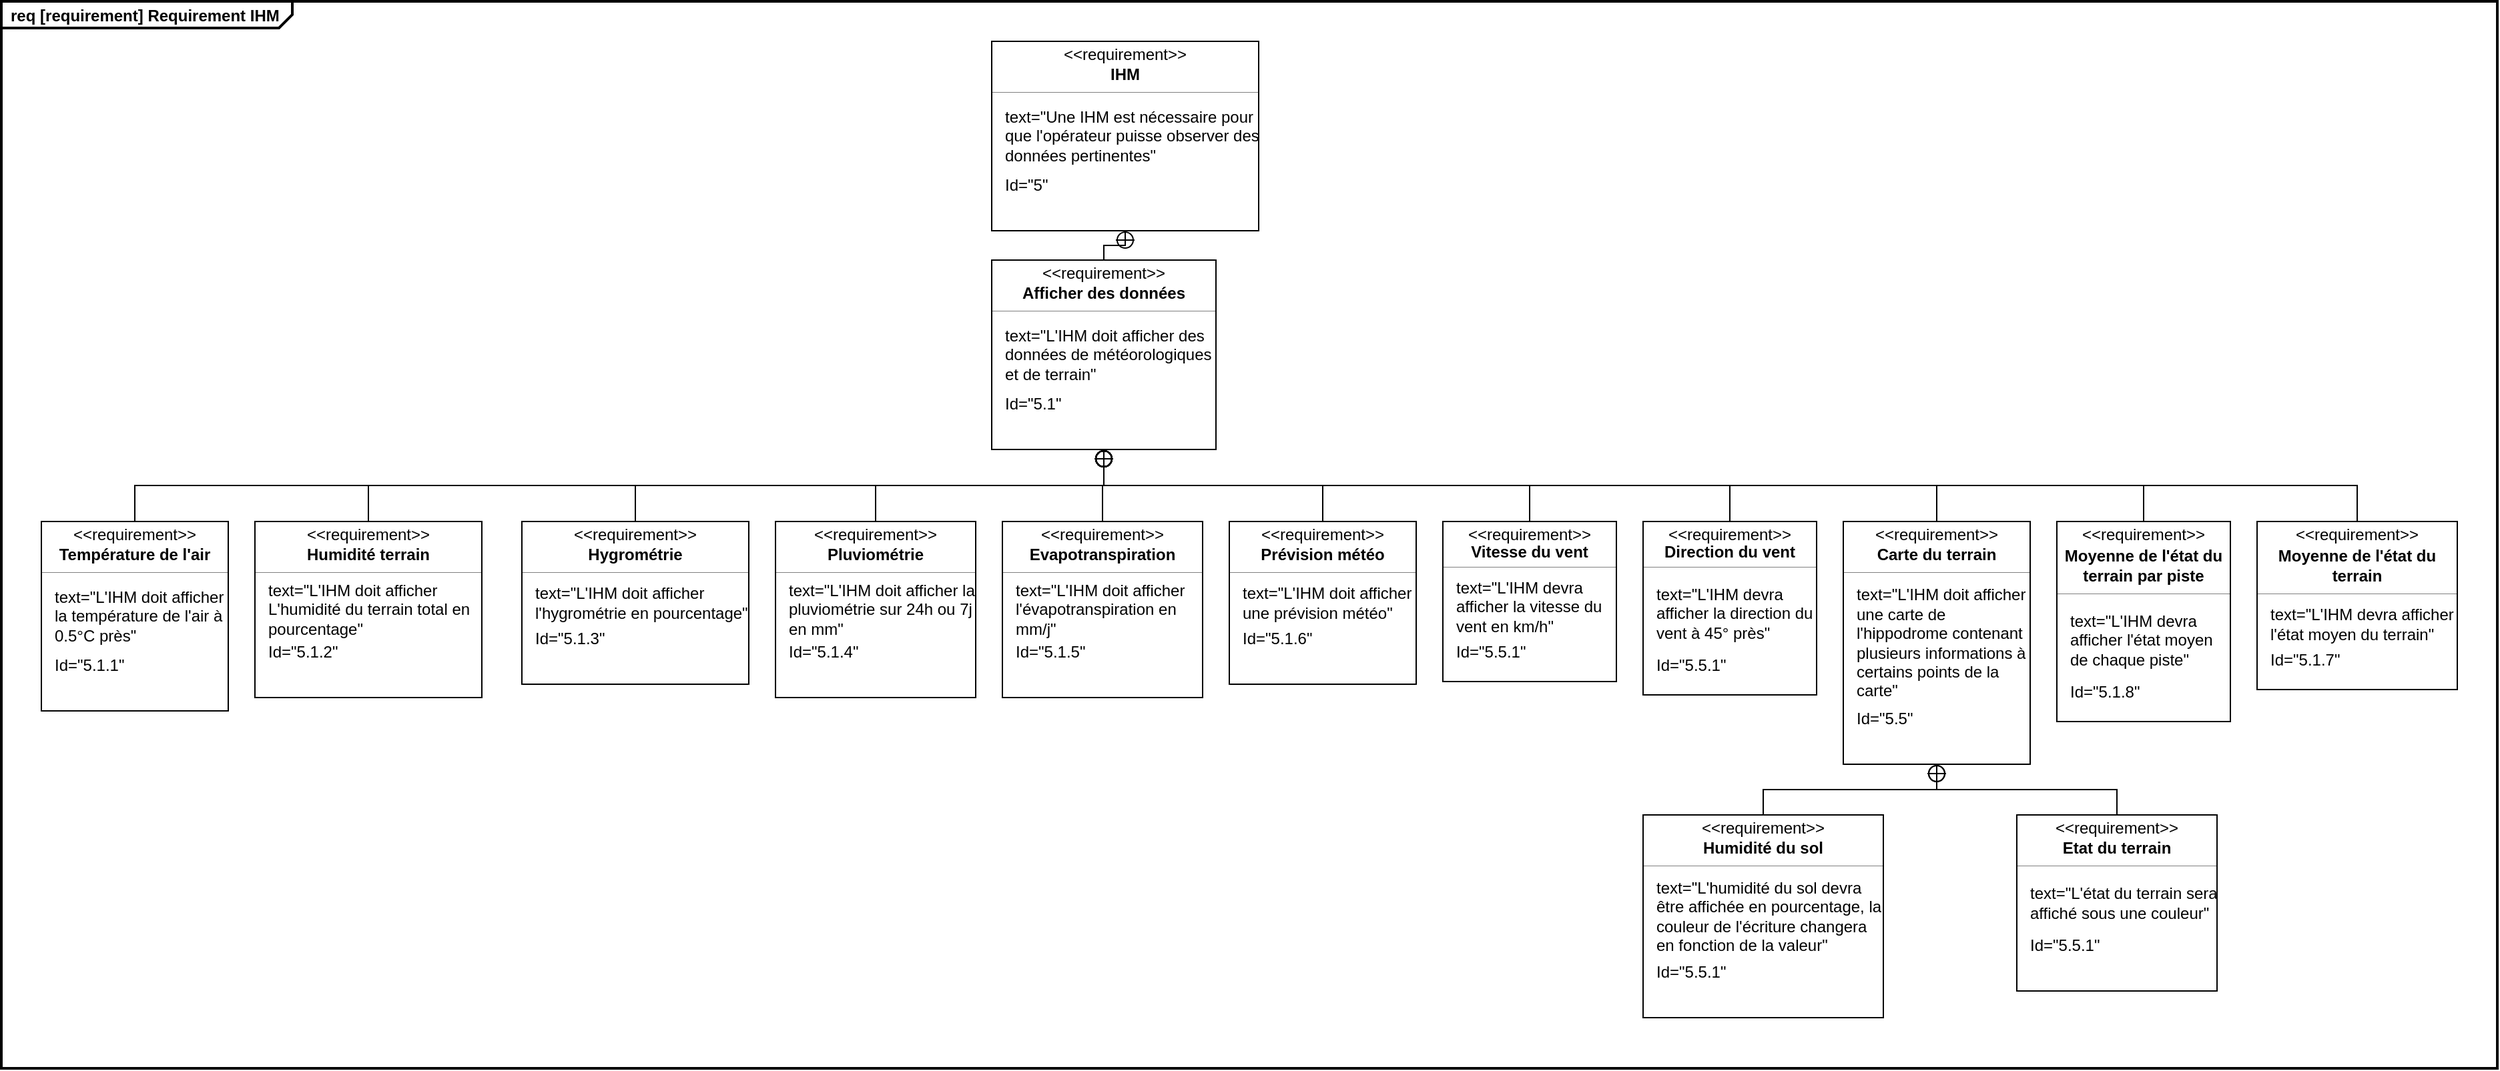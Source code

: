 <mxfile version="26.0.16">
  <diagram name="Page-1" id="i5tifkxqL2qFLtLCvqDo">
    <mxGraphModel dx="2017" dy="532" grid="1" gridSize="10" guides="1" tooltips="1" connect="1" arrows="1" fold="1" page="1" pageScale="1" pageWidth="827" pageHeight="1169" math="0" shadow="0">
      <root>
        <mxCell id="0" />
        <mxCell id="1" parent="0" />
        <mxCell id="hqUX3ECjdQeUj9T4MXPY-1" value="&lt;p style=&quot;margin:0px;margin-top:4px;margin-left:7px;text-align:left;&quot;&gt;&lt;span&gt;req&lt;/span&gt;&amp;nbsp;[requirement] Requirement IHM&lt;/p&gt;" style="html=1;shape=mxgraph.sysml.package;overflow=fill;labelX=218.33;strokeWidth=2;align=center;fontStyle=1" vertex="1" parent="1">
          <mxGeometry x="-490" y="320" width="1870" height="800" as="geometry" />
        </mxCell>
        <mxCell id="hqUX3ECjdQeUj9T4MXPY-2" value="" style="fontStyle=1;align=center;verticalAlign=middle;childLayout=stackLayout;horizontal=1;horizontalStack=0;resizeParent=1;resizeParentMax=0;resizeLast=0;marginBottom=0;" vertex="1" parent="1">
          <mxGeometry x="252" y="350" width="200" height="142" as="geometry" />
        </mxCell>
        <mxCell id="hqUX3ECjdQeUj9T4MXPY-3" value="&amp;lt;&amp;lt;requirement&amp;gt;&amp;gt;" style="html=1;align=center;spacing=0;verticalAlign=middle;strokeColor=none;fillColor=none;whiteSpace=wrap;spacingTop=3;" vertex="1" parent="hqUX3ECjdQeUj9T4MXPY-2">
          <mxGeometry width="200" height="16" as="geometry" />
        </mxCell>
        <mxCell id="hqUX3ECjdQeUj9T4MXPY-4" value="IHM" style="html=1;align=center;spacing=0;verticalAlign=middle;strokeColor=none;fillColor=none;whiteSpace=wrap;fontStyle=1" vertex="1" parent="hqUX3ECjdQeUj9T4MXPY-2">
          <mxGeometry y="16" width="200" height="18" as="geometry" />
        </mxCell>
        <mxCell id="hqUX3ECjdQeUj9T4MXPY-5" value="" style="line;strokeWidth=0.25;fillColor=none;align=left;verticalAlign=middle;spacingTop=-1;spacingLeft=3;spacingRight=3;rotatable=0;labelPosition=right;points=[];portConstraint=eastwest;" vertex="1" parent="hqUX3ECjdQeUj9T4MXPY-2">
          <mxGeometry y="34" width="200" height="8" as="geometry" />
        </mxCell>
        <mxCell id="hqUX3ECjdQeUj9T4MXPY-6" value="text=&quot;Une IHM est nécessaire pour que l&#39;opérateur puisse observer des données pertinentes&quot;" style="html=1;align=left;spacing=0;verticalAlign=middle;strokeColor=none;fillColor=none;whiteSpace=wrap;spacingLeft=10;" vertex="1" parent="hqUX3ECjdQeUj9T4MXPY-2">
          <mxGeometry y="42" width="200" height="58" as="geometry" />
        </mxCell>
        <mxCell id="hqUX3ECjdQeUj9T4MXPY-7" value="Id=&quot;5&quot;" style="html=1;align=left;spacing=0;verticalAlign=middle;strokeColor=none;fillColor=none;whiteSpace=wrap;spacingLeft=10;" vertex="1" parent="hqUX3ECjdQeUj9T4MXPY-2">
          <mxGeometry y="100" width="200" height="16" as="geometry" />
        </mxCell>
        <mxCell id="hqUX3ECjdQeUj9T4MXPY-8" value="" style="html=1;align=center;spacing=0;verticalAlign=middle;strokeColor=none;fillColor=none;whiteSpace=wrap;" vertex="1" parent="hqUX3ECjdQeUj9T4MXPY-2">
          <mxGeometry y="116" width="200" height="26" as="geometry" />
        </mxCell>
        <mxCell id="hqUX3ECjdQeUj9T4MXPY-10" value="" style="fontStyle=1;align=center;verticalAlign=middle;childLayout=stackLayout;horizontal=1;horizontalStack=0;resizeParent=1;resizeParentMax=0;resizeLast=0;marginBottom=0;" vertex="1" parent="1">
          <mxGeometry x="252" y="514" width="168" height="142" as="geometry" />
        </mxCell>
        <mxCell id="hqUX3ECjdQeUj9T4MXPY-11" value="&amp;lt;&amp;lt;requirement&amp;gt;&amp;gt;" style="html=1;align=center;spacing=0;verticalAlign=middle;strokeColor=none;fillColor=none;whiteSpace=wrap;spacingTop=3;" vertex="1" parent="hqUX3ECjdQeUj9T4MXPY-10">
          <mxGeometry width="168" height="16" as="geometry" />
        </mxCell>
        <mxCell id="hqUX3ECjdQeUj9T4MXPY-12" value="Afficher des données" style="html=1;align=center;spacing=0;verticalAlign=middle;strokeColor=none;fillColor=none;whiteSpace=wrap;fontStyle=1" vertex="1" parent="hqUX3ECjdQeUj9T4MXPY-10">
          <mxGeometry y="16" width="168" height="18" as="geometry" />
        </mxCell>
        <mxCell id="hqUX3ECjdQeUj9T4MXPY-13" value="" style="line;strokeWidth=0.25;fillColor=none;align=left;verticalAlign=middle;spacingTop=-1;spacingLeft=3;spacingRight=3;rotatable=0;labelPosition=right;points=[];portConstraint=eastwest;" vertex="1" parent="hqUX3ECjdQeUj9T4MXPY-10">
          <mxGeometry y="34" width="168" height="8" as="geometry" />
        </mxCell>
        <mxCell id="hqUX3ECjdQeUj9T4MXPY-14" value="text=&quot;L&#39;IHM doit afficher des données de météorologiques et de terrain&quot;" style="html=1;align=left;spacing=0;verticalAlign=middle;strokeColor=none;fillColor=none;whiteSpace=wrap;spacingLeft=10;" vertex="1" parent="hqUX3ECjdQeUj9T4MXPY-10">
          <mxGeometry y="42" width="168" height="58" as="geometry" />
        </mxCell>
        <mxCell id="hqUX3ECjdQeUj9T4MXPY-15" value="Id=&quot;5.1&quot;" style="html=1;align=left;spacing=0;verticalAlign=middle;strokeColor=none;fillColor=none;whiteSpace=wrap;spacingLeft=10;" vertex="1" parent="hqUX3ECjdQeUj9T4MXPY-10">
          <mxGeometry y="100" width="168" height="16" as="geometry" />
        </mxCell>
        <mxCell id="hqUX3ECjdQeUj9T4MXPY-16" value="" style="html=1;align=center;spacing=0;verticalAlign=middle;strokeColor=none;fillColor=none;whiteSpace=wrap;" vertex="1" parent="hqUX3ECjdQeUj9T4MXPY-10">
          <mxGeometry y="116" width="168" height="26" as="geometry" />
        </mxCell>
        <mxCell id="hqUX3ECjdQeUj9T4MXPY-18" value="" style="fontStyle=1;align=center;verticalAlign=middle;childLayout=stackLayout;horizontal=1;horizontalStack=0;resizeParent=1;resizeParentMax=0;resizeLast=0;marginBottom=0;" vertex="1" parent="1">
          <mxGeometry x="-460" y="710" width="140" height="142" as="geometry" />
        </mxCell>
        <mxCell id="hqUX3ECjdQeUj9T4MXPY-19" value="&amp;lt;&amp;lt;requirement&amp;gt;&amp;gt;" style="html=1;align=center;spacing=0;verticalAlign=middle;strokeColor=none;fillColor=none;whiteSpace=wrap;spacingTop=3;" vertex="1" parent="hqUX3ECjdQeUj9T4MXPY-18">
          <mxGeometry width="140" height="16" as="geometry" />
        </mxCell>
        <mxCell id="hqUX3ECjdQeUj9T4MXPY-20" value="Température de l&#39;air" style="html=1;align=center;spacing=0;verticalAlign=middle;strokeColor=none;fillColor=none;whiteSpace=wrap;fontStyle=1" vertex="1" parent="hqUX3ECjdQeUj9T4MXPY-18">
          <mxGeometry y="16" width="140" height="18" as="geometry" />
        </mxCell>
        <mxCell id="hqUX3ECjdQeUj9T4MXPY-21" value="" style="line;strokeWidth=0.25;fillColor=none;align=left;verticalAlign=middle;spacingTop=-1;spacingLeft=3;spacingRight=3;rotatable=0;labelPosition=right;points=[];portConstraint=eastwest;" vertex="1" parent="hqUX3ECjdQeUj9T4MXPY-18">
          <mxGeometry y="34" width="140" height="8" as="geometry" />
        </mxCell>
        <mxCell id="hqUX3ECjdQeUj9T4MXPY-22" value="text=&quot;L&#39;IHM doit afficher la température de l&#39;air à 0.5°C près&quot;" style="html=1;align=left;spacing=0;verticalAlign=middle;strokeColor=none;fillColor=none;whiteSpace=wrap;spacingLeft=10;" vertex="1" parent="hqUX3ECjdQeUj9T4MXPY-18">
          <mxGeometry y="42" width="140" height="58" as="geometry" />
        </mxCell>
        <mxCell id="hqUX3ECjdQeUj9T4MXPY-23" value="Id=&quot;5.1.1&quot;" style="html=1;align=left;spacing=0;verticalAlign=middle;strokeColor=none;fillColor=none;whiteSpace=wrap;spacingLeft=10;" vertex="1" parent="hqUX3ECjdQeUj9T4MXPY-18">
          <mxGeometry y="100" width="140" height="16" as="geometry" />
        </mxCell>
        <mxCell id="hqUX3ECjdQeUj9T4MXPY-24" value="" style="html=1;align=center;spacing=0;verticalAlign=middle;strokeColor=none;fillColor=none;whiteSpace=wrap;" vertex="1" parent="hqUX3ECjdQeUj9T4MXPY-18">
          <mxGeometry y="116" width="140" height="26" as="geometry" />
        </mxCell>
        <mxCell id="hqUX3ECjdQeUj9T4MXPY-32" value="" style="fontStyle=1;align=center;verticalAlign=middle;childLayout=stackLayout;horizontal=1;horizontalStack=0;resizeParent=1;resizeParentMax=0;resizeLast=0;marginBottom=0;" vertex="1" parent="1">
          <mxGeometry x="-100" y="710" width="170" height="122" as="geometry" />
        </mxCell>
        <mxCell id="hqUX3ECjdQeUj9T4MXPY-33" value="&amp;lt;&amp;lt;requirement&amp;gt;&amp;gt;" style="html=1;align=center;spacing=0;verticalAlign=middle;strokeColor=none;fillColor=none;whiteSpace=wrap;spacingTop=3;" vertex="1" parent="hqUX3ECjdQeUj9T4MXPY-32">
          <mxGeometry width="170" height="16" as="geometry" />
        </mxCell>
        <mxCell id="hqUX3ECjdQeUj9T4MXPY-34" value="Hygrométrie" style="html=1;align=center;spacing=0;verticalAlign=middle;strokeColor=none;fillColor=none;whiteSpace=wrap;fontStyle=1" vertex="1" parent="hqUX3ECjdQeUj9T4MXPY-32">
          <mxGeometry y="16" width="170" height="18" as="geometry" />
        </mxCell>
        <mxCell id="hqUX3ECjdQeUj9T4MXPY-35" value="" style="line;strokeWidth=0.25;fillColor=none;align=left;verticalAlign=middle;spacingTop=-1;spacingLeft=3;spacingRight=3;rotatable=0;labelPosition=right;points=[];portConstraint=eastwest;" vertex="1" parent="hqUX3ECjdQeUj9T4MXPY-32">
          <mxGeometry y="34" width="170" height="8" as="geometry" />
        </mxCell>
        <mxCell id="hqUX3ECjdQeUj9T4MXPY-36" value="text=&quot;L&#39;IHM doit afficher l&#39;hygrométrie en pourcentage&quot;" style="html=1;align=left;spacing=0;verticalAlign=middle;strokeColor=none;fillColor=none;whiteSpace=wrap;spacingLeft=10;" vertex="1" parent="hqUX3ECjdQeUj9T4MXPY-32">
          <mxGeometry y="42" width="170" height="38" as="geometry" />
        </mxCell>
        <mxCell id="hqUX3ECjdQeUj9T4MXPY-37" value="Id=&quot;5.1.3&quot;" style="html=1;align=left;spacing=0;verticalAlign=middle;strokeColor=none;fillColor=none;whiteSpace=wrap;spacingLeft=10;" vertex="1" parent="hqUX3ECjdQeUj9T4MXPY-32">
          <mxGeometry y="80" width="170" height="16" as="geometry" />
        </mxCell>
        <mxCell id="hqUX3ECjdQeUj9T4MXPY-38" value="" style="html=1;align=center;spacing=0;verticalAlign=middle;strokeColor=none;fillColor=none;whiteSpace=wrap;" vertex="1" parent="hqUX3ECjdQeUj9T4MXPY-32">
          <mxGeometry y="96" width="170" height="26" as="geometry" />
        </mxCell>
        <mxCell id="hqUX3ECjdQeUj9T4MXPY-39" value="" style="fontStyle=1;align=center;verticalAlign=middle;childLayout=stackLayout;horizontal=1;horizontalStack=0;resizeParent=1;resizeParentMax=0;resizeLast=0;marginBottom=0;" vertex="1" parent="1">
          <mxGeometry x="90" y="710" width="150" height="132" as="geometry" />
        </mxCell>
        <mxCell id="hqUX3ECjdQeUj9T4MXPY-40" value="&amp;lt;&amp;lt;requirement&amp;gt;&amp;gt;" style="html=1;align=center;spacing=0;verticalAlign=middle;strokeColor=none;fillColor=none;whiteSpace=wrap;spacingTop=3;" vertex="1" parent="hqUX3ECjdQeUj9T4MXPY-39">
          <mxGeometry width="150" height="16" as="geometry" />
        </mxCell>
        <mxCell id="hqUX3ECjdQeUj9T4MXPY-41" value="Pluviométrie" style="html=1;align=center;spacing=0;verticalAlign=middle;strokeColor=none;fillColor=none;whiteSpace=wrap;fontStyle=1" vertex="1" parent="hqUX3ECjdQeUj9T4MXPY-39">
          <mxGeometry y="16" width="150" height="18" as="geometry" />
        </mxCell>
        <mxCell id="hqUX3ECjdQeUj9T4MXPY-42" value="" style="line;strokeWidth=0.25;fillColor=none;align=left;verticalAlign=middle;spacingTop=-1;spacingLeft=3;spacingRight=3;rotatable=0;labelPosition=right;points=[];portConstraint=eastwest;" vertex="1" parent="hqUX3ECjdQeUj9T4MXPY-39">
          <mxGeometry y="34" width="150" height="8" as="geometry" />
        </mxCell>
        <mxCell id="hqUX3ECjdQeUj9T4MXPY-43" value="text=&quot;L&#39;IHM doit afficher la pluviométrie sur 24h ou 7j en mm&quot;" style="html=1;align=left;spacing=0;verticalAlign=middle;strokeColor=none;fillColor=none;whiteSpace=wrap;spacingLeft=10;" vertex="1" parent="hqUX3ECjdQeUj9T4MXPY-39">
          <mxGeometry y="42" width="150" height="48" as="geometry" />
        </mxCell>
        <mxCell id="hqUX3ECjdQeUj9T4MXPY-44" value="Id=&quot;5.1.4&quot;" style="html=1;align=left;spacing=0;verticalAlign=middle;strokeColor=none;fillColor=none;whiteSpace=wrap;spacingLeft=10;" vertex="1" parent="hqUX3ECjdQeUj9T4MXPY-39">
          <mxGeometry y="90" width="150" height="16" as="geometry" />
        </mxCell>
        <mxCell id="hqUX3ECjdQeUj9T4MXPY-45" value="" style="html=1;align=center;spacing=0;verticalAlign=middle;strokeColor=none;fillColor=none;whiteSpace=wrap;" vertex="1" parent="hqUX3ECjdQeUj9T4MXPY-39">
          <mxGeometry y="106" width="150" height="26" as="geometry" />
        </mxCell>
        <mxCell id="hqUX3ECjdQeUj9T4MXPY-46" value="" style="fontStyle=1;align=center;verticalAlign=middle;childLayout=stackLayout;horizontal=1;horizontalStack=0;resizeParent=1;resizeParentMax=0;resizeLast=0;marginBottom=0;" vertex="1" parent="1">
          <mxGeometry x="260" y="710" width="150" height="132" as="geometry" />
        </mxCell>
        <mxCell id="hqUX3ECjdQeUj9T4MXPY-47" value="&amp;lt;&amp;lt;requirement&amp;gt;&amp;gt;" style="html=1;align=center;spacing=0;verticalAlign=middle;strokeColor=none;fillColor=none;whiteSpace=wrap;spacingTop=3;" vertex="1" parent="hqUX3ECjdQeUj9T4MXPY-46">
          <mxGeometry width="150" height="16" as="geometry" />
        </mxCell>
        <mxCell id="hqUX3ECjdQeUj9T4MXPY-48" value="Evapotranspiration" style="html=1;align=center;spacing=0;verticalAlign=middle;strokeColor=none;fillColor=none;whiteSpace=wrap;fontStyle=1" vertex="1" parent="hqUX3ECjdQeUj9T4MXPY-46">
          <mxGeometry y="16" width="150" height="18" as="geometry" />
        </mxCell>
        <mxCell id="hqUX3ECjdQeUj9T4MXPY-49" value="" style="line;strokeWidth=0.25;fillColor=none;align=left;verticalAlign=middle;spacingTop=-1;spacingLeft=3;spacingRight=3;rotatable=0;labelPosition=right;points=[];portConstraint=eastwest;" vertex="1" parent="hqUX3ECjdQeUj9T4MXPY-46">
          <mxGeometry y="34" width="150" height="8" as="geometry" />
        </mxCell>
        <mxCell id="hqUX3ECjdQeUj9T4MXPY-50" value="text=&quot;L&#39;IHM doit afficher l&#39;évapotranspiration en mm/j&quot;" style="html=1;align=left;spacing=0;verticalAlign=middle;strokeColor=none;fillColor=none;whiteSpace=wrap;spacingLeft=10;" vertex="1" parent="hqUX3ECjdQeUj9T4MXPY-46">
          <mxGeometry y="42" width="150" height="48" as="geometry" />
        </mxCell>
        <mxCell id="hqUX3ECjdQeUj9T4MXPY-51" value="Id=&quot;5.1.5&quot;" style="html=1;align=left;spacing=0;verticalAlign=middle;strokeColor=none;fillColor=none;whiteSpace=wrap;spacingLeft=10;" vertex="1" parent="hqUX3ECjdQeUj9T4MXPY-46">
          <mxGeometry y="90" width="150" height="16" as="geometry" />
        </mxCell>
        <mxCell id="hqUX3ECjdQeUj9T4MXPY-52" value="" style="html=1;align=center;spacing=0;verticalAlign=middle;strokeColor=none;fillColor=none;whiteSpace=wrap;" vertex="1" parent="hqUX3ECjdQeUj9T4MXPY-46">
          <mxGeometry y="106" width="150" height="26" as="geometry" />
        </mxCell>
        <mxCell id="hqUX3ECjdQeUj9T4MXPY-53" value="" style="fontStyle=1;align=center;verticalAlign=middle;childLayout=stackLayout;horizontal=1;horizontalStack=0;resizeParent=1;resizeParentMax=0;resizeLast=0;marginBottom=0;" vertex="1" parent="1">
          <mxGeometry x="-300" y="710" width="170" height="132" as="geometry" />
        </mxCell>
        <mxCell id="hqUX3ECjdQeUj9T4MXPY-54" value="&amp;lt;&amp;lt;requirement&amp;gt;&amp;gt;" style="html=1;align=center;spacing=0;verticalAlign=middle;strokeColor=none;fillColor=none;whiteSpace=wrap;spacingTop=3;" vertex="1" parent="hqUX3ECjdQeUj9T4MXPY-53">
          <mxGeometry width="170" height="16" as="geometry" />
        </mxCell>
        <mxCell id="hqUX3ECjdQeUj9T4MXPY-55" value="Humidité terrain" style="html=1;align=center;spacing=0;verticalAlign=middle;strokeColor=none;fillColor=none;whiteSpace=wrap;fontStyle=1" vertex="1" parent="hqUX3ECjdQeUj9T4MXPY-53">
          <mxGeometry y="16" width="170" height="18" as="geometry" />
        </mxCell>
        <mxCell id="hqUX3ECjdQeUj9T4MXPY-56" value="" style="line;strokeWidth=0.25;fillColor=none;align=left;verticalAlign=middle;spacingTop=-1;spacingLeft=3;spacingRight=3;rotatable=0;labelPosition=right;points=[];portConstraint=eastwest;" vertex="1" parent="hqUX3ECjdQeUj9T4MXPY-53">
          <mxGeometry y="34" width="170" height="8" as="geometry" />
        </mxCell>
        <mxCell id="hqUX3ECjdQeUj9T4MXPY-57" value="text=&quot;L&#39;IHM doit afficher L&#39;humidité du terrain total en pourcentage&quot;" style="html=1;align=left;spacing=0;verticalAlign=middle;strokeColor=none;fillColor=none;whiteSpace=wrap;spacingLeft=10;" vertex="1" parent="hqUX3ECjdQeUj9T4MXPY-53">
          <mxGeometry y="42" width="170" height="48" as="geometry" />
        </mxCell>
        <mxCell id="hqUX3ECjdQeUj9T4MXPY-58" value="Id=&quot;5.1.2&quot;" style="html=1;align=left;spacing=0;verticalAlign=middle;strokeColor=none;fillColor=none;whiteSpace=wrap;spacingLeft=10;" vertex="1" parent="hqUX3ECjdQeUj9T4MXPY-53">
          <mxGeometry y="90" width="170" height="16" as="geometry" />
        </mxCell>
        <mxCell id="hqUX3ECjdQeUj9T4MXPY-59" value="" style="html=1;align=center;spacing=0;verticalAlign=middle;strokeColor=none;fillColor=none;whiteSpace=wrap;" vertex="1" parent="hqUX3ECjdQeUj9T4MXPY-53">
          <mxGeometry y="106" width="170" height="26" as="geometry" />
        </mxCell>
        <mxCell id="hqUX3ECjdQeUj9T4MXPY-60" value="" style="fontStyle=1;align=center;verticalAlign=middle;childLayout=stackLayout;horizontal=1;horizontalStack=0;resizeParent=1;resizeParentMax=0;resizeLast=0;marginBottom=0;" vertex="1" parent="1">
          <mxGeometry x="430" y="710" width="140" height="122" as="geometry" />
        </mxCell>
        <mxCell id="hqUX3ECjdQeUj9T4MXPY-61" value="&amp;lt;&amp;lt;requirement&amp;gt;&amp;gt;" style="html=1;align=center;spacing=0;verticalAlign=middle;strokeColor=none;fillColor=none;whiteSpace=wrap;spacingTop=3;" vertex="1" parent="hqUX3ECjdQeUj9T4MXPY-60">
          <mxGeometry width="140" height="16" as="geometry" />
        </mxCell>
        <mxCell id="hqUX3ECjdQeUj9T4MXPY-62" value="Prévision météo" style="html=1;align=center;spacing=0;verticalAlign=middle;strokeColor=none;fillColor=none;whiteSpace=wrap;fontStyle=1" vertex="1" parent="hqUX3ECjdQeUj9T4MXPY-60">
          <mxGeometry y="16" width="140" height="18" as="geometry" />
        </mxCell>
        <mxCell id="hqUX3ECjdQeUj9T4MXPY-63" value="" style="line;strokeWidth=0.25;fillColor=none;align=left;verticalAlign=middle;spacingTop=-1;spacingLeft=3;spacingRight=3;rotatable=0;labelPosition=right;points=[];portConstraint=eastwest;" vertex="1" parent="hqUX3ECjdQeUj9T4MXPY-60">
          <mxGeometry y="34" width="140" height="8" as="geometry" />
        </mxCell>
        <mxCell id="hqUX3ECjdQeUj9T4MXPY-64" value="text=&quot;L&#39;IHM doit afficher une prévision météo&quot;" style="html=1;align=left;spacing=0;verticalAlign=middle;strokeColor=none;fillColor=none;whiteSpace=wrap;spacingLeft=10;" vertex="1" parent="hqUX3ECjdQeUj9T4MXPY-60">
          <mxGeometry y="42" width="140" height="38" as="geometry" />
        </mxCell>
        <mxCell id="hqUX3ECjdQeUj9T4MXPY-65" value="Id=&quot;5.1.6&quot;" style="html=1;align=left;spacing=0;verticalAlign=middle;strokeColor=none;fillColor=none;whiteSpace=wrap;spacingLeft=10;" vertex="1" parent="hqUX3ECjdQeUj9T4MXPY-60">
          <mxGeometry y="80" width="140" height="16" as="geometry" />
        </mxCell>
        <mxCell id="hqUX3ECjdQeUj9T4MXPY-66" value="" style="html=1;align=center;spacing=0;verticalAlign=middle;strokeColor=none;fillColor=none;whiteSpace=wrap;" vertex="1" parent="hqUX3ECjdQeUj9T4MXPY-60">
          <mxGeometry y="96" width="140" height="26" as="geometry" />
        </mxCell>
        <mxCell id="hqUX3ECjdQeUj9T4MXPY-67" value="" style="fontStyle=1;align=center;verticalAlign=middle;childLayout=stackLayout;horizontal=1;horizontalStack=0;resizeParent=1;resizeParentMax=0;resizeLast=0;marginBottom=0;" vertex="1" parent="1">
          <mxGeometry x="890" y="710" width="140" height="182" as="geometry" />
        </mxCell>
        <mxCell id="hqUX3ECjdQeUj9T4MXPY-68" value="&amp;lt;&amp;lt;requirement&amp;gt;&amp;gt;" style="html=1;align=center;spacing=0;verticalAlign=middle;strokeColor=none;fillColor=none;whiteSpace=wrap;spacingTop=3;" vertex="1" parent="hqUX3ECjdQeUj9T4MXPY-67">
          <mxGeometry width="140" height="16" as="geometry" />
        </mxCell>
        <mxCell id="hqUX3ECjdQeUj9T4MXPY-69" value="Carte du terrain" style="html=1;align=center;spacing=0;verticalAlign=middle;strokeColor=none;fillColor=none;whiteSpace=wrap;fontStyle=1" vertex="1" parent="hqUX3ECjdQeUj9T4MXPY-67">
          <mxGeometry y="16" width="140" height="18" as="geometry" />
        </mxCell>
        <mxCell id="hqUX3ECjdQeUj9T4MXPY-70" value="" style="line;strokeWidth=0.25;fillColor=none;align=left;verticalAlign=middle;spacingTop=-1;spacingLeft=3;spacingRight=3;rotatable=0;labelPosition=right;points=[];portConstraint=eastwest;" vertex="1" parent="hqUX3ECjdQeUj9T4MXPY-67">
          <mxGeometry y="34" width="140" height="8" as="geometry" />
        </mxCell>
        <mxCell id="hqUX3ECjdQeUj9T4MXPY-71" value="text=&quot;L&#39;IHM doit afficher une carte de l&#39;hippodrome contenant plusieurs informations à certains points de la carte&quot;" style="html=1;align=left;spacing=0;verticalAlign=middle;strokeColor=none;fillColor=none;whiteSpace=wrap;spacingLeft=10;" vertex="1" parent="hqUX3ECjdQeUj9T4MXPY-67">
          <mxGeometry y="42" width="140" height="98" as="geometry" />
        </mxCell>
        <mxCell id="hqUX3ECjdQeUj9T4MXPY-72" value="Id=&quot;5.5&quot;" style="html=1;align=left;spacing=0;verticalAlign=middle;strokeColor=none;fillColor=none;whiteSpace=wrap;spacingLeft=10;" vertex="1" parent="hqUX3ECjdQeUj9T4MXPY-67">
          <mxGeometry y="140" width="140" height="16" as="geometry" />
        </mxCell>
        <mxCell id="hqUX3ECjdQeUj9T4MXPY-73" value="" style="html=1;align=center;spacing=0;verticalAlign=middle;strokeColor=none;fillColor=none;whiteSpace=wrap;" vertex="1" parent="hqUX3ECjdQeUj9T4MXPY-67">
          <mxGeometry y="156" width="140" height="26" as="geometry" />
        </mxCell>
        <mxCell id="hqUX3ECjdQeUj9T4MXPY-74" value="" style="fontStyle=1;align=center;verticalAlign=middle;childLayout=stackLayout;horizontal=1;horizontalStack=0;resizeParent=1;resizeParentMax=0;resizeLast=0;marginBottom=0;" vertex="1" parent="1">
          <mxGeometry x="740" y="930" width="180" height="152" as="geometry" />
        </mxCell>
        <mxCell id="hqUX3ECjdQeUj9T4MXPY-75" value="&amp;lt;&amp;lt;requirement&amp;gt;&amp;gt;" style="html=1;align=center;spacing=0;verticalAlign=middle;strokeColor=none;fillColor=none;whiteSpace=wrap;spacingTop=3;" vertex="1" parent="hqUX3ECjdQeUj9T4MXPY-74">
          <mxGeometry width="180" height="16" as="geometry" />
        </mxCell>
        <mxCell id="hqUX3ECjdQeUj9T4MXPY-76" value="Humidité du sol" style="html=1;align=center;spacing=0;verticalAlign=middle;strokeColor=none;fillColor=none;whiteSpace=wrap;fontStyle=1" vertex="1" parent="hqUX3ECjdQeUj9T4MXPY-74">
          <mxGeometry y="16" width="180" height="18" as="geometry" />
        </mxCell>
        <mxCell id="hqUX3ECjdQeUj9T4MXPY-77" value="" style="line;strokeWidth=0.25;fillColor=none;align=left;verticalAlign=middle;spacingTop=-1;spacingLeft=3;spacingRight=3;rotatable=0;labelPosition=right;points=[];portConstraint=eastwest;" vertex="1" parent="hqUX3ECjdQeUj9T4MXPY-74">
          <mxGeometry y="34" width="180" height="8" as="geometry" />
        </mxCell>
        <mxCell id="hqUX3ECjdQeUj9T4MXPY-78" value="text=&quot;L&#39;humidité du sol devra être affichée en pourcentage, la couleur de l&#39;écriture changera en fonction de la valeur&quot;" style="html=1;align=left;spacing=0;verticalAlign=middle;strokeColor=none;fillColor=none;whiteSpace=wrap;spacingLeft=10;" vertex="1" parent="hqUX3ECjdQeUj9T4MXPY-74">
          <mxGeometry y="42" width="180" height="68" as="geometry" />
        </mxCell>
        <mxCell id="hqUX3ECjdQeUj9T4MXPY-79" value="Id=&quot;5.5.1&quot;" style="html=1;align=left;spacing=0;verticalAlign=middle;strokeColor=none;fillColor=none;whiteSpace=wrap;spacingLeft=10;" vertex="1" parent="hqUX3ECjdQeUj9T4MXPY-74">
          <mxGeometry y="110" width="180" height="16" as="geometry" />
        </mxCell>
        <mxCell id="hqUX3ECjdQeUj9T4MXPY-80" value="" style="html=1;align=center;spacing=0;verticalAlign=middle;strokeColor=none;fillColor=none;whiteSpace=wrap;" vertex="1" parent="hqUX3ECjdQeUj9T4MXPY-74">
          <mxGeometry y="126" width="180" height="26" as="geometry" />
        </mxCell>
        <mxCell id="hqUX3ECjdQeUj9T4MXPY-81" value="" style="fontStyle=1;align=center;verticalAlign=middle;childLayout=stackLayout;horizontal=1;horizontalStack=0;resizeParent=1;resizeParentMax=0;resizeLast=0;marginBottom=0;" vertex="1" parent="1">
          <mxGeometry x="1020" y="930" width="150" height="132" as="geometry" />
        </mxCell>
        <mxCell id="hqUX3ECjdQeUj9T4MXPY-82" value="&amp;lt;&amp;lt;requirement&amp;gt;&amp;gt;" style="html=1;align=center;spacing=0;verticalAlign=middle;strokeColor=none;fillColor=none;whiteSpace=wrap;spacingTop=3;" vertex="1" parent="hqUX3ECjdQeUj9T4MXPY-81">
          <mxGeometry width="150" height="16" as="geometry" />
        </mxCell>
        <mxCell id="hqUX3ECjdQeUj9T4MXPY-83" value="Etat du terrain" style="html=1;align=center;spacing=0;verticalAlign=middle;strokeColor=none;fillColor=none;whiteSpace=wrap;fontStyle=1" vertex="1" parent="hqUX3ECjdQeUj9T4MXPY-81">
          <mxGeometry y="16" width="150" height="18" as="geometry" />
        </mxCell>
        <mxCell id="hqUX3ECjdQeUj9T4MXPY-84" value="" style="line;strokeWidth=0.25;fillColor=none;align=left;verticalAlign=middle;spacingTop=-1;spacingLeft=3;spacingRight=3;rotatable=0;labelPosition=right;points=[];portConstraint=eastwest;" vertex="1" parent="hqUX3ECjdQeUj9T4MXPY-81">
          <mxGeometry y="34" width="150" height="8" as="geometry" />
        </mxCell>
        <mxCell id="hqUX3ECjdQeUj9T4MXPY-85" value="text=&quot;L&#39;état du terrain sera affiché sous une couleur&quot;" style="html=1;align=left;spacing=0;verticalAlign=middle;strokeColor=none;fillColor=none;whiteSpace=wrap;spacingLeft=10;" vertex="1" parent="hqUX3ECjdQeUj9T4MXPY-81">
          <mxGeometry y="42" width="150" height="48" as="geometry" />
        </mxCell>
        <mxCell id="hqUX3ECjdQeUj9T4MXPY-86" value="Id=&quot;5.5.1&quot;" style="html=1;align=left;spacing=0;verticalAlign=middle;strokeColor=none;fillColor=none;whiteSpace=wrap;spacingLeft=10;" vertex="1" parent="hqUX3ECjdQeUj9T4MXPY-81">
          <mxGeometry y="90" width="150" height="16" as="geometry" />
        </mxCell>
        <mxCell id="hqUX3ECjdQeUj9T4MXPY-87" value="" style="html=1;align=center;spacing=0;verticalAlign=middle;strokeColor=none;fillColor=none;whiteSpace=wrap;" vertex="1" parent="hqUX3ECjdQeUj9T4MXPY-81">
          <mxGeometry y="106" width="150" height="26" as="geometry" />
        </mxCell>
        <mxCell id="hqUX3ECjdQeUj9T4MXPY-88" value="" style="fontStyle=1;align=center;verticalAlign=middle;childLayout=stackLayout;horizontal=1;horizontalStack=0;resizeParent=1;resizeParentMax=0;resizeLast=0;marginBottom=0;" vertex="1" parent="1">
          <mxGeometry x="1200" y="710" width="150" height="126" as="geometry" />
        </mxCell>
        <mxCell id="hqUX3ECjdQeUj9T4MXPY-89" value="&amp;lt;&amp;lt;requirement&amp;gt;&amp;gt;" style="html=1;align=center;spacing=0;verticalAlign=middle;strokeColor=none;fillColor=none;whiteSpace=wrap;spacingTop=3;" vertex="1" parent="hqUX3ECjdQeUj9T4MXPY-88">
          <mxGeometry width="150" height="16" as="geometry" />
        </mxCell>
        <mxCell id="hqUX3ECjdQeUj9T4MXPY-90" value="Moyenne de l&#39;état du terrain" style="html=1;align=center;spacing=0;verticalAlign=middle;strokeColor=none;fillColor=none;whiteSpace=wrap;fontStyle=1" vertex="1" parent="hqUX3ECjdQeUj9T4MXPY-88">
          <mxGeometry y="16" width="150" height="34" as="geometry" />
        </mxCell>
        <mxCell id="hqUX3ECjdQeUj9T4MXPY-91" value="" style="line;strokeWidth=0.25;fillColor=none;align=left;verticalAlign=middle;spacingTop=-1;spacingLeft=3;spacingRight=3;rotatable=0;labelPosition=right;points=[];portConstraint=eastwest;" vertex="1" parent="hqUX3ECjdQeUj9T4MXPY-88">
          <mxGeometry y="50" width="150" height="8" as="geometry" />
        </mxCell>
        <mxCell id="hqUX3ECjdQeUj9T4MXPY-92" value="text=&quot;L&#39;IHM devra afficher l&#39;état moyen du terrain&quot;" style="html=1;align=left;spacing=0;verticalAlign=middle;strokeColor=none;fillColor=none;whiteSpace=wrap;spacingLeft=10;" vertex="1" parent="hqUX3ECjdQeUj9T4MXPY-88">
          <mxGeometry y="58" width="150" height="38" as="geometry" />
        </mxCell>
        <mxCell id="hqUX3ECjdQeUj9T4MXPY-93" value="Id=&quot;5.1.7&quot;" style="html=1;align=left;spacing=0;verticalAlign=middle;strokeColor=none;fillColor=none;whiteSpace=wrap;spacingLeft=10;" vertex="1" parent="hqUX3ECjdQeUj9T4MXPY-88">
          <mxGeometry y="96" width="150" height="16" as="geometry" />
        </mxCell>
        <mxCell id="hqUX3ECjdQeUj9T4MXPY-94" value="" style="html=1;align=center;spacing=0;verticalAlign=middle;strokeColor=none;fillColor=none;whiteSpace=wrap;" vertex="1" parent="hqUX3ECjdQeUj9T4MXPY-88">
          <mxGeometry y="112" width="150" height="14" as="geometry" />
        </mxCell>
        <mxCell id="hqUX3ECjdQeUj9T4MXPY-95" value="" style="fontStyle=1;align=center;verticalAlign=middle;childLayout=stackLayout;horizontal=1;horizontalStack=0;resizeParent=1;resizeParentMax=0;resizeLast=0;marginBottom=0;" vertex="1" parent="1">
          <mxGeometry x="1050" y="710" width="130" height="150" as="geometry" />
        </mxCell>
        <mxCell id="hqUX3ECjdQeUj9T4MXPY-96" value="&amp;lt;&amp;lt;requirement&amp;gt;&amp;gt;" style="html=1;align=center;spacing=0;verticalAlign=middle;strokeColor=none;fillColor=none;whiteSpace=wrap;spacingTop=3;" vertex="1" parent="hqUX3ECjdQeUj9T4MXPY-95">
          <mxGeometry width="130" height="16" as="geometry" />
        </mxCell>
        <mxCell id="hqUX3ECjdQeUj9T4MXPY-97" value="Moyenne de l&#39;état du terrain par piste" style="html=1;align=center;spacing=0;verticalAlign=middle;strokeColor=none;fillColor=none;whiteSpace=wrap;fontStyle=1" vertex="1" parent="hqUX3ECjdQeUj9T4MXPY-95">
          <mxGeometry y="16" width="130" height="34" as="geometry" />
        </mxCell>
        <mxCell id="hqUX3ECjdQeUj9T4MXPY-98" value="" style="line;strokeWidth=0.25;fillColor=none;align=left;verticalAlign=middle;spacingTop=-1;spacingLeft=3;spacingRight=3;rotatable=0;labelPosition=right;points=[];portConstraint=eastwest;" vertex="1" parent="hqUX3ECjdQeUj9T4MXPY-95">
          <mxGeometry y="50" width="130" height="8" as="geometry" />
        </mxCell>
        <mxCell id="hqUX3ECjdQeUj9T4MXPY-99" value="text=&quot;L&#39;IHM devra afficher l&#39;état moyen de chaque piste&quot;" style="html=1;align=left;spacing=0;verticalAlign=middle;strokeColor=none;fillColor=none;whiteSpace=wrap;spacingLeft=10;" vertex="1" parent="hqUX3ECjdQeUj9T4MXPY-95">
          <mxGeometry y="58" width="130" height="62" as="geometry" />
        </mxCell>
        <mxCell id="hqUX3ECjdQeUj9T4MXPY-100" value="Id=&quot;5.1.8&quot;" style="html=1;align=left;spacing=0;verticalAlign=middle;strokeColor=none;fillColor=none;whiteSpace=wrap;spacingLeft=10;" vertex="1" parent="hqUX3ECjdQeUj9T4MXPY-95">
          <mxGeometry y="120" width="130" height="16" as="geometry" />
        </mxCell>
        <mxCell id="hqUX3ECjdQeUj9T4MXPY-101" value="" style="html=1;align=center;spacing=0;verticalAlign=middle;strokeColor=none;fillColor=none;whiteSpace=wrap;" vertex="1" parent="hqUX3ECjdQeUj9T4MXPY-95">
          <mxGeometry y="136" width="130" height="14" as="geometry" />
        </mxCell>
        <mxCell id="hqUX3ECjdQeUj9T4MXPY-102" value="" style="fontStyle=1;align=center;verticalAlign=middle;childLayout=stackLayout;horizontal=1;horizontalStack=0;resizeParent=1;resizeParentMax=0;resizeLast=0;marginBottom=0;" vertex="1" parent="1">
          <mxGeometry x="590" y="710" width="130" height="120" as="geometry" />
        </mxCell>
        <mxCell id="hqUX3ECjdQeUj9T4MXPY-103" value="&amp;lt;&amp;lt;requirement&amp;gt;&amp;gt;" style="html=1;align=center;spacing=0;verticalAlign=middle;strokeColor=none;fillColor=none;whiteSpace=wrap;spacingTop=3;" vertex="1" parent="hqUX3ECjdQeUj9T4MXPY-102">
          <mxGeometry width="130" height="16" as="geometry" />
        </mxCell>
        <mxCell id="hqUX3ECjdQeUj9T4MXPY-104" value="Vitesse du vent" style="html=1;align=center;spacing=0;verticalAlign=middle;strokeColor=none;fillColor=none;whiteSpace=wrap;fontStyle=1" vertex="1" parent="hqUX3ECjdQeUj9T4MXPY-102">
          <mxGeometry y="16" width="130" height="14" as="geometry" />
        </mxCell>
        <mxCell id="hqUX3ECjdQeUj9T4MXPY-105" value="" style="line;strokeWidth=0.25;fillColor=none;align=left;verticalAlign=middle;spacingTop=-1;spacingLeft=3;spacingRight=3;rotatable=0;labelPosition=right;points=[];portConstraint=eastwest;" vertex="1" parent="hqUX3ECjdQeUj9T4MXPY-102">
          <mxGeometry y="30" width="130" height="8" as="geometry" />
        </mxCell>
        <mxCell id="hqUX3ECjdQeUj9T4MXPY-106" value="text=&quot;L&#39;IHM devra afficher la vitesse du vent en km/h&quot;" style="html=1;align=left;spacing=0;verticalAlign=middle;strokeColor=none;fillColor=none;whiteSpace=wrap;spacingLeft=10;" vertex="1" parent="hqUX3ECjdQeUj9T4MXPY-102">
          <mxGeometry y="38" width="130" height="52" as="geometry" />
        </mxCell>
        <mxCell id="hqUX3ECjdQeUj9T4MXPY-107" value="Id=&quot;5.5.1&quot;" style="html=1;align=left;spacing=0;verticalAlign=middle;strokeColor=none;fillColor=none;whiteSpace=wrap;spacingLeft=10;" vertex="1" parent="hqUX3ECjdQeUj9T4MXPY-102">
          <mxGeometry y="90" width="130" height="16" as="geometry" />
        </mxCell>
        <mxCell id="hqUX3ECjdQeUj9T4MXPY-108" value="" style="html=1;align=center;spacing=0;verticalAlign=middle;strokeColor=none;fillColor=none;whiteSpace=wrap;" vertex="1" parent="hqUX3ECjdQeUj9T4MXPY-102">
          <mxGeometry y="106" width="130" height="14" as="geometry" />
        </mxCell>
        <mxCell id="hqUX3ECjdQeUj9T4MXPY-111" value="" style="fontStyle=1;align=center;verticalAlign=middle;childLayout=stackLayout;horizontal=1;horizontalStack=0;resizeParent=1;resizeParentMax=0;resizeLast=0;marginBottom=0;" vertex="1" parent="1">
          <mxGeometry x="740" y="710" width="130" height="130" as="geometry" />
        </mxCell>
        <mxCell id="hqUX3ECjdQeUj9T4MXPY-112" value="&amp;lt;&amp;lt;requirement&amp;gt;&amp;gt;" style="html=1;align=center;spacing=0;verticalAlign=middle;strokeColor=none;fillColor=none;whiteSpace=wrap;spacingTop=3;" vertex="1" parent="hqUX3ECjdQeUj9T4MXPY-111">
          <mxGeometry width="130" height="16" as="geometry" />
        </mxCell>
        <mxCell id="hqUX3ECjdQeUj9T4MXPY-113" value="Direction du vent" style="html=1;align=center;spacing=0;verticalAlign=middle;strokeColor=none;fillColor=none;whiteSpace=wrap;fontStyle=1" vertex="1" parent="hqUX3ECjdQeUj9T4MXPY-111">
          <mxGeometry y="16" width="130" height="14" as="geometry" />
        </mxCell>
        <mxCell id="hqUX3ECjdQeUj9T4MXPY-114" value="" style="line;strokeWidth=0.25;fillColor=none;align=left;verticalAlign=middle;spacingTop=-1;spacingLeft=3;spacingRight=3;rotatable=0;labelPosition=right;points=[];portConstraint=eastwest;" vertex="1" parent="hqUX3ECjdQeUj9T4MXPY-111">
          <mxGeometry y="30" width="130" height="8" as="geometry" />
        </mxCell>
        <mxCell id="hqUX3ECjdQeUj9T4MXPY-115" value="text=&quot;L&#39;IHM devra afficher la direction du vent à 45° près&quot;" style="html=1;align=left;spacing=0;verticalAlign=middle;strokeColor=none;fillColor=none;whiteSpace=wrap;spacingLeft=10;" vertex="1" parent="hqUX3ECjdQeUj9T4MXPY-111">
          <mxGeometry y="38" width="130" height="62" as="geometry" />
        </mxCell>
        <mxCell id="hqUX3ECjdQeUj9T4MXPY-116" value="Id=&quot;5.5.1&quot;" style="html=1;align=left;spacing=0;verticalAlign=middle;strokeColor=none;fillColor=none;whiteSpace=wrap;spacingLeft=10;" vertex="1" parent="hqUX3ECjdQeUj9T4MXPY-111">
          <mxGeometry y="100" width="130" height="16" as="geometry" />
        </mxCell>
        <mxCell id="hqUX3ECjdQeUj9T4MXPY-117" value="" style="html=1;align=center;spacing=0;verticalAlign=middle;strokeColor=none;fillColor=none;whiteSpace=wrap;" vertex="1" parent="hqUX3ECjdQeUj9T4MXPY-111">
          <mxGeometry y="116" width="130" height="14" as="geometry" />
        </mxCell>
        <mxCell id="hqUX3ECjdQeUj9T4MXPY-118" value="" style="rounded=0;html=1;labelBackgroundColor=none;endArrow=none;edgeStyle=elbowEdgeStyle;elbow=vertical;startArrow=sysMLPackCont;startSize=12;exitX=0.5;exitY=1;exitDx=0;exitDy=0;entryX=0.5;entryY=0;entryDx=0;entryDy=0;" edge="1" parent="1" source="hqUX3ECjdQeUj9T4MXPY-8" target="hqUX3ECjdQeUj9T4MXPY-11">
          <mxGeometry relative="1" as="geometry">
            <mxPoint x="1280" y="632" as="sourcePoint" />
            <mxPoint x="375" y="700" as="targetPoint" />
          </mxGeometry>
        </mxCell>
        <mxCell id="hqUX3ECjdQeUj9T4MXPY-119" value="" style="rounded=0;html=1;labelBackgroundColor=none;endArrow=none;edgeStyle=elbowEdgeStyle;elbow=vertical;startArrow=sysMLPackCont;startSize=12;exitX=0.5;exitY=1;exitDx=0;exitDy=0;entryX=0.5;entryY=0;entryDx=0;entryDy=0;" edge="1" parent="1" source="hqUX3ECjdQeUj9T4MXPY-16" target="hqUX3ECjdQeUj9T4MXPY-19">
          <mxGeometry relative="1" as="geometry">
            <mxPoint x="362" y="502" as="sourcePoint" />
            <mxPoint x="-130" y="524" as="targetPoint" />
          </mxGeometry>
        </mxCell>
        <mxCell id="hqUX3ECjdQeUj9T4MXPY-121" value="" style="rounded=0;html=1;labelBackgroundColor=none;endArrow=none;edgeStyle=elbowEdgeStyle;elbow=vertical;startArrow=sysMLPackCont;startSize=12;exitX=0.5;exitY=1;exitDx=0;exitDy=0;entryX=0.5;entryY=0;entryDx=0;entryDy=0;" edge="1" parent="1" source="hqUX3ECjdQeUj9T4MXPY-16" target="hqUX3ECjdQeUj9T4MXPY-33">
          <mxGeometry relative="1" as="geometry">
            <mxPoint x="-130" y="666" as="sourcePoint" />
            <mxPoint x="-130" y="720" as="targetPoint" />
          </mxGeometry>
        </mxCell>
        <mxCell id="hqUX3ECjdQeUj9T4MXPY-122" value="" style="rounded=0;html=1;labelBackgroundColor=none;endArrow=none;edgeStyle=elbowEdgeStyle;elbow=vertical;startArrow=sysMLPackCont;startSize=12;exitX=0.5;exitY=1;exitDx=0;exitDy=0;entryX=0.5;entryY=0;entryDx=0;entryDy=0;" edge="1" parent="1" source="hqUX3ECjdQeUj9T4MXPY-16" target="hqUX3ECjdQeUj9T4MXPY-40">
          <mxGeometry relative="1" as="geometry">
            <mxPoint x="-130" y="666" as="sourcePoint" />
            <mxPoint x="100" y="720" as="targetPoint" />
          </mxGeometry>
        </mxCell>
        <mxCell id="hqUX3ECjdQeUj9T4MXPY-123" value="" style="rounded=0;html=1;labelBackgroundColor=none;endArrow=none;edgeStyle=elbowEdgeStyle;elbow=vertical;startArrow=sysMLPackCont;startSize=12;exitX=0.5;exitY=1;exitDx=0;exitDy=0;entryX=0.5;entryY=0;entryDx=0;entryDy=0;" edge="1" parent="1" source="hqUX3ECjdQeUj9T4MXPY-16" target="hqUX3ECjdQeUj9T4MXPY-47">
          <mxGeometry relative="1" as="geometry">
            <mxPoint x="-130" y="666" as="sourcePoint" />
            <mxPoint x="324" y="720" as="targetPoint" />
          </mxGeometry>
        </mxCell>
        <mxCell id="hqUX3ECjdQeUj9T4MXPY-127" value="" style="rounded=0;html=1;labelBackgroundColor=none;endArrow=none;edgeStyle=elbowEdgeStyle;elbow=vertical;startArrow=sysMLPackCont;startSize=12;exitX=0.5;exitY=1;exitDx=0;exitDy=0;entryX=0.5;entryY=0;entryDx=0;entryDy=0;" edge="1" parent="1" source="hqUX3ECjdQeUj9T4MXPY-16" target="hqUX3ECjdQeUj9T4MXPY-54">
          <mxGeometry relative="1" as="geometry">
            <mxPoint x="362" y="666" as="sourcePoint" />
            <mxPoint x="-380" y="720" as="targetPoint" />
          </mxGeometry>
        </mxCell>
        <mxCell id="hqUX3ECjdQeUj9T4MXPY-128" value="" style="rounded=0;html=1;labelBackgroundColor=none;endArrow=none;edgeStyle=elbowEdgeStyle;elbow=vertical;startArrow=sysMLPackCont;startSize=12;exitX=0.5;exitY=1;exitDx=0;exitDy=0;entryX=0.5;entryY=0;entryDx=0;entryDy=0;" edge="1" parent="1" source="hqUX3ECjdQeUj9T4MXPY-16" target="hqUX3ECjdQeUj9T4MXPY-61">
          <mxGeometry relative="1" as="geometry">
            <mxPoint x="346" y="666" as="sourcePoint" />
            <mxPoint x="345" y="720" as="targetPoint" />
          </mxGeometry>
        </mxCell>
        <mxCell id="hqUX3ECjdQeUj9T4MXPY-129" value="" style="rounded=0;html=1;labelBackgroundColor=none;endArrow=none;edgeStyle=elbowEdgeStyle;elbow=vertical;startArrow=sysMLPackCont;startSize=12;exitX=0.5;exitY=1;exitDx=0;exitDy=0;entryX=0.5;entryY=0;entryDx=0;entryDy=0;" edge="1" parent="1" source="hqUX3ECjdQeUj9T4MXPY-16" target="hqUX3ECjdQeUj9T4MXPY-89">
          <mxGeometry relative="1" as="geometry">
            <mxPoint x="346" y="666" as="sourcePoint" />
            <mxPoint x="510" y="720" as="targetPoint" />
          </mxGeometry>
        </mxCell>
        <mxCell id="hqUX3ECjdQeUj9T4MXPY-130" value="" style="rounded=0;html=1;labelBackgroundColor=none;endArrow=none;edgeStyle=elbowEdgeStyle;elbow=vertical;startArrow=sysMLPackCont;startSize=12;exitX=0.5;exitY=1;exitDx=0;exitDy=0;entryX=0.5;entryY=0;entryDx=0;entryDy=0;" edge="1" parent="1" source="hqUX3ECjdQeUj9T4MXPY-16" target="hqUX3ECjdQeUj9T4MXPY-96">
          <mxGeometry relative="1" as="geometry">
            <mxPoint x="346" y="666" as="sourcePoint" />
            <mxPoint x="675" y="720" as="targetPoint" />
          </mxGeometry>
        </mxCell>
        <mxCell id="hqUX3ECjdQeUj9T4MXPY-131" value="" style="rounded=0;html=1;labelBackgroundColor=none;endArrow=none;edgeStyle=elbowEdgeStyle;elbow=vertical;startArrow=sysMLPackCont;startSize=12;exitX=0.5;exitY=1;exitDx=0;exitDy=0;entryX=0.5;entryY=0;entryDx=0;entryDy=0;" edge="1" parent="1" source="hqUX3ECjdQeUj9T4MXPY-16" target="hqUX3ECjdQeUj9T4MXPY-103">
          <mxGeometry relative="1" as="geometry">
            <mxPoint x="346" y="666" as="sourcePoint" />
            <mxPoint x="835" y="720" as="targetPoint" />
          </mxGeometry>
        </mxCell>
        <mxCell id="hqUX3ECjdQeUj9T4MXPY-132" value="" style="rounded=0;html=1;labelBackgroundColor=none;endArrow=none;edgeStyle=elbowEdgeStyle;elbow=vertical;startArrow=sysMLPackCont;startSize=12;exitX=0.5;exitY=1;exitDx=0;exitDy=0;entryX=0.5;entryY=0;entryDx=0;entryDy=0;" edge="1" parent="1" source="hqUX3ECjdQeUj9T4MXPY-16" target="hqUX3ECjdQeUj9T4MXPY-112">
          <mxGeometry relative="1" as="geometry">
            <mxPoint x="346" y="666" as="sourcePoint" />
            <mxPoint x="985" y="720" as="targetPoint" />
          </mxGeometry>
        </mxCell>
        <mxCell id="hqUX3ECjdQeUj9T4MXPY-133" value="" style="rounded=0;html=1;labelBackgroundColor=none;endArrow=none;edgeStyle=elbowEdgeStyle;elbow=vertical;startArrow=sysMLPackCont;startSize=12;exitX=0.5;exitY=1;exitDx=0;exitDy=0;entryX=0.5;entryY=0;entryDx=0;entryDy=0;" edge="1" parent="1" source="hqUX3ECjdQeUj9T4MXPY-16" target="hqUX3ECjdQeUj9T4MXPY-68">
          <mxGeometry relative="1" as="geometry">
            <mxPoint x="346" y="666" as="sourcePoint" />
            <mxPoint x="1135" y="720" as="targetPoint" />
          </mxGeometry>
        </mxCell>
        <mxCell id="hqUX3ECjdQeUj9T4MXPY-134" value="" style="rounded=0;html=1;labelBackgroundColor=none;endArrow=none;edgeStyle=elbowEdgeStyle;elbow=vertical;startArrow=sysMLPackCont;startSize=12;exitX=0.5;exitY=1;exitDx=0;exitDy=0;entryX=0.5;entryY=0;entryDx=0;entryDy=0;" edge="1" parent="1" source="hqUX3ECjdQeUj9T4MXPY-73" target="hqUX3ECjdQeUj9T4MXPY-82">
          <mxGeometry relative="1" as="geometry">
            <mxPoint x="346" y="666" as="sourcePoint" />
            <mxPoint x="1290" y="720" as="targetPoint" />
          </mxGeometry>
        </mxCell>
        <mxCell id="hqUX3ECjdQeUj9T4MXPY-135" value="" style="rounded=0;html=1;labelBackgroundColor=none;endArrow=none;edgeStyle=elbowEdgeStyle;elbow=vertical;startArrow=sysMLPackCont;startSize=12;exitX=0.5;exitY=1;exitDx=0;exitDy=0;entryX=0.5;entryY=0;entryDx=0;entryDy=0;" edge="1" parent="1" source="hqUX3ECjdQeUj9T4MXPY-73" target="hqUX3ECjdQeUj9T4MXPY-75">
          <mxGeometry relative="1" as="geometry">
            <mxPoint x="1290" y="902" as="sourcePoint" />
            <mxPoint x="1145" y="950" as="targetPoint" />
          </mxGeometry>
        </mxCell>
      </root>
    </mxGraphModel>
  </diagram>
</mxfile>
